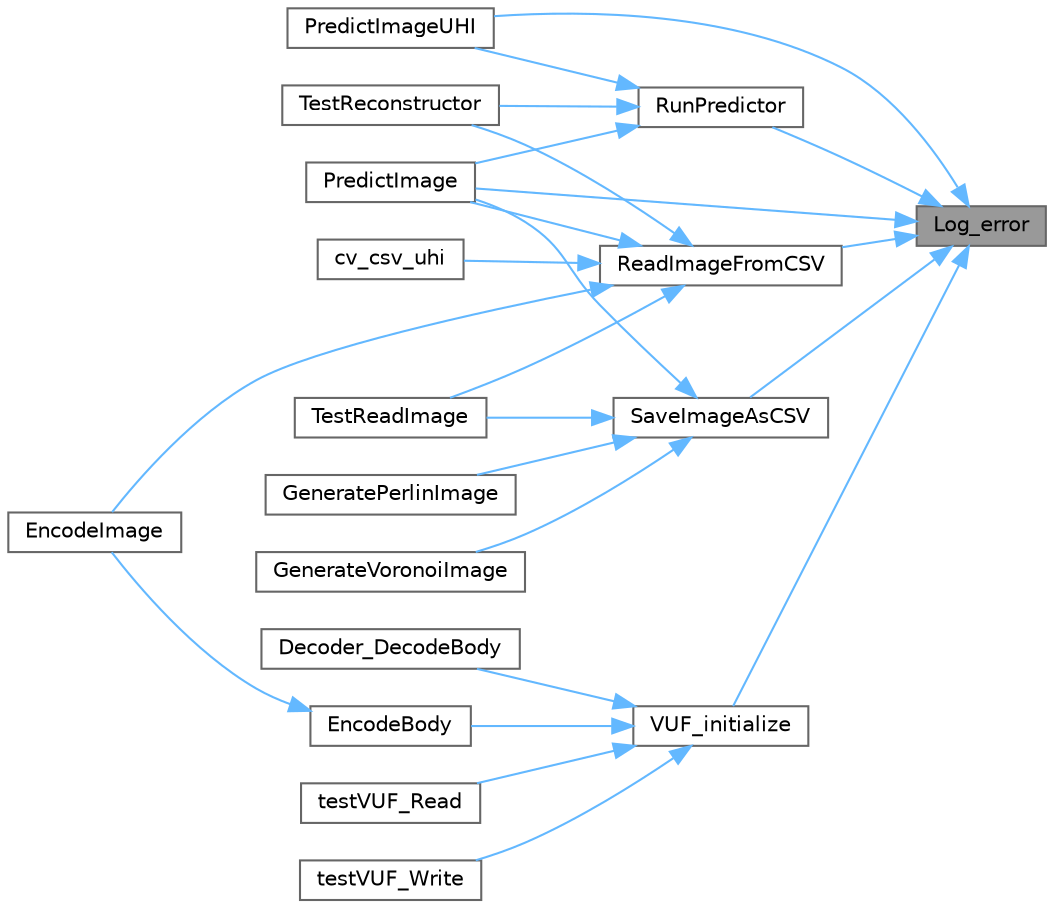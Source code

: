 digraph "Log_error"
{
 // LATEX_PDF_SIZE
  bgcolor="transparent";
  edge [fontname=Helvetica,fontsize=10,labelfontname=Helvetica,labelfontsize=10];
  node [fontname=Helvetica,fontsize=10,shape=box,height=0.2,width=0.4];
  rankdir="RL";
  Node1 [id="Node000001",label="Log_error",height=0.2,width=0.4,color="gray40", fillcolor="grey60", style="filled", fontcolor="black",tooltip=" "];
  Node1 -> Node2 [id="edge24_Node000001_Node000002",dir="back",color="steelblue1",style="solid",tooltip=" "];
  Node2 [id="Node000002",label="PredictImage",height=0.2,width=0.4,color="grey40", fillcolor="white", style="filled",URL="$generate__image_8c.html#a7fae527c979b4b287e1f9672c8d2c366",tooltip=" "];
  Node1 -> Node3 [id="edge25_Node000001_Node000003",dir="back",color="steelblue1",style="solid",tooltip=" "];
  Node3 [id="Node000003",label="PredictImageUHI",height=0.2,width=0.4,color="grey40", fillcolor="white", style="filled",URL="$generate__image_8c.html#a0aba8528a33024ae7a211683e4c762b2",tooltip=" "];
  Node1 -> Node4 [id="edge26_Node000001_Node000004",dir="back",color="steelblue1",style="solid",tooltip=" "];
  Node4 [id="Node000004",label="ReadImageFromCSV",height=0.2,width=0.4,color="grey40", fillcolor="white", style="filled",URL="$csv-io_8c.html#aba677341d6fd704867c56e0b5d6f3fc3",tooltip=" "];
  Node4 -> Node5 [id="edge27_Node000004_Node000005",dir="back",color="steelblue1",style="solid",tooltip=" "];
  Node5 [id="Node000005",label="cv_csv_uhi",height=0.2,width=0.4,color="grey40", fillcolor="white", style="filled",URL="$generate__image_8c.html#a368bf7c6ccf50b0ba22d8b011172bd48",tooltip=" "];
  Node4 -> Node6 [id="edge28_Node000004_Node000006",dir="back",color="steelblue1",style="solid",tooltip=" "];
  Node6 [id="Node000006",label="EncodeImage",height=0.2,width=0.4,color="grey40", fillcolor="white", style="filled",URL="$generate__image_8c.html#a29f9d24093c99f0e47133d90ea4286e6",tooltip=" "];
  Node4 -> Node2 [id="edge29_Node000004_Node000002",dir="back",color="steelblue1",style="solid",tooltip=" "];
  Node4 -> Node7 [id="edge30_Node000004_Node000007",dir="back",color="steelblue1",style="solid",tooltip=" "];
  Node7 [id="Node000007",label="TestReadImage",height=0.2,width=0.4,color="grey40", fillcolor="white", style="filled",URL="$generate__image_8c.html#a55cd02af0c1ee921b63db0b659b608f5",tooltip=" "];
  Node4 -> Node8 [id="edge31_Node000004_Node000008",dir="back",color="steelblue1",style="solid",tooltip=" "];
  Node8 [id="Node000008",label="TestReconstructor",height=0.2,width=0.4,color="grey40", fillcolor="white", style="filled",URL="$reconstructor_8c.html#aadb567bbc159d00d6334e2eb36e6e253",tooltip=" "];
  Node1 -> Node9 [id="edge32_Node000001_Node000009",dir="back",color="steelblue1",style="solid",tooltip=" "];
  Node9 [id="Node000009",label="RunPredictor",height=0.2,width=0.4,color="grey40", fillcolor="white", style="filled",URL="$predictor_8c.html#a4a94804509574a94d896a4164802bcd2",tooltip=" "];
  Node9 -> Node2 [id="edge33_Node000009_Node000002",dir="back",color="steelblue1",style="solid",tooltip=" "];
  Node9 -> Node3 [id="edge34_Node000009_Node000003",dir="back",color="steelblue1",style="solid",tooltip=" "];
  Node9 -> Node8 [id="edge35_Node000009_Node000008",dir="back",color="steelblue1",style="solid",tooltip=" "];
  Node1 -> Node10 [id="edge36_Node000001_Node000010",dir="back",color="steelblue1",style="solid",tooltip=" "];
  Node10 [id="Node000010",label="SaveImageAsCSV",height=0.2,width=0.4,color="grey40", fillcolor="white", style="filled",URL="$csv-io_8c.html#a214fc383a5cb483508da7bb0449a9528",tooltip=" "];
  Node10 -> Node11 [id="edge37_Node000010_Node000011",dir="back",color="steelblue1",style="solid",tooltip=" "];
  Node11 [id="Node000011",label="GeneratePerlinImage",height=0.2,width=0.4,color="grey40", fillcolor="white", style="filled",URL="$perlin__noise_8c.html#a6d727efa497a4b992c90483602583515",tooltip=" "];
  Node10 -> Node12 [id="edge38_Node000010_Node000012",dir="back",color="steelblue1",style="solid",tooltip=" "];
  Node12 [id="Node000012",label="GenerateVoronoiImage",height=0.2,width=0.4,color="grey40", fillcolor="white", style="filled",URL="$generate__image_8c.html#a450c7f9206bff8de0c177e34e6b5bcf4",tooltip=" "];
  Node10 -> Node2 [id="edge39_Node000010_Node000002",dir="back",color="steelblue1",style="solid",tooltip=" "];
  Node10 -> Node7 [id="edge40_Node000010_Node000007",dir="back",color="steelblue1",style="solid",tooltip=" "];
  Node1 -> Node13 [id="edge41_Node000001_Node000013",dir="back",color="steelblue1",style="solid",tooltip=" "];
  Node13 [id="Node000013",label="VUF_initialize",height=0.2,width=0.4,color="grey40", fillcolor="white", style="filled",URL="$var_int_file___i_o_8c.html#a07ca21a87dab6f536b7f4d69050f5602",tooltip=" "];
  Node13 -> Node14 [id="edge42_Node000013_Node000014",dir="back",color="steelblue1",style="solid",tooltip=" "];
  Node14 [id="Node000014",label="Decoder_DecodeBody",height=0.2,width=0.4,color="grey40", fillcolor="white", style="filled",URL="$decoder_8c.html#a92568f6a10fcb23b4699402e71a02177",tooltip=" "];
  Node13 -> Node15 [id="edge43_Node000013_Node000015",dir="back",color="steelblue1",style="solid",tooltip=" "];
  Node15 [id="Node000015",label="EncodeBody",height=0.2,width=0.4,color="grey40", fillcolor="white", style="filled",URL="$encoder__body_8c.html#a38c7868c2a8819e7abc16148811f2e0b",tooltip=" "];
  Node15 -> Node6 [id="edge44_Node000015_Node000006",dir="back",color="steelblue1",style="solid",tooltip=" "];
  Node13 -> Node16 [id="edge45_Node000013_Node000016",dir="back",color="steelblue1",style="solid",tooltip=" "];
  Node16 [id="Node000016",label="testVUF_Read",height=0.2,width=0.4,color="grey40", fillcolor="white", style="filled",URL="$test__var_int_8c.html#aaac61ccbc34855ae728a8a9d45db1105",tooltip=" "];
  Node13 -> Node17 [id="edge46_Node000013_Node000017",dir="back",color="steelblue1",style="solid",tooltip=" "];
  Node17 [id="Node000017",label="testVUF_Write",height=0.2,width=0.4,color="grey40", fillcolor="white", style="filled",URL="$test__var_int_8c.html#af925d49ae82dafea37f82c0d044a6308",tooltip=" "];
}
